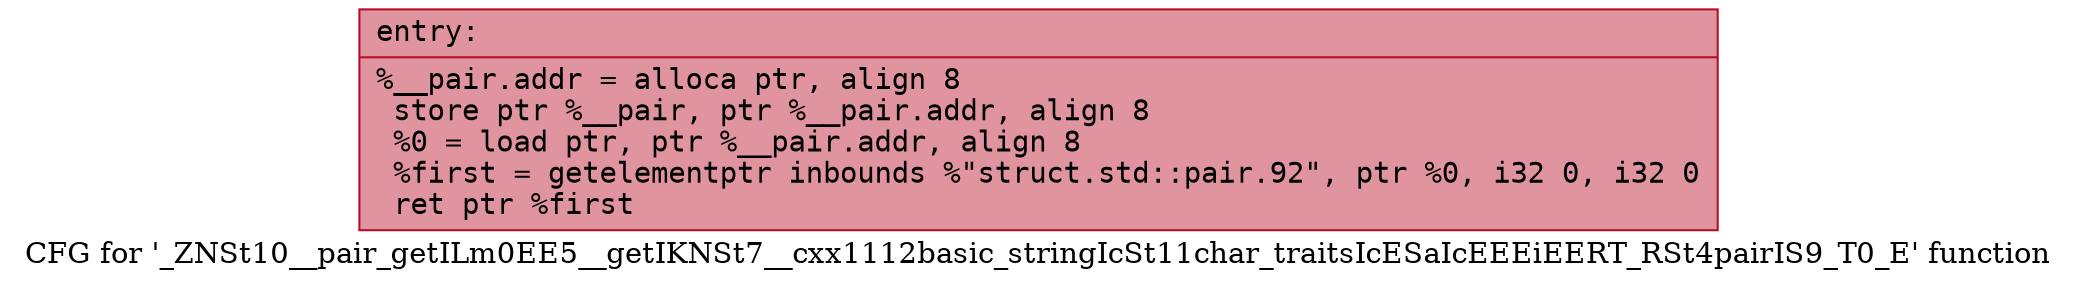 digraph "CFG for '_ZNSt10__pair_getILm0EE5__getIKNSt7__cxx1112basic_stringIcSt11char_traitsIcESaIcEEEiEERT_RSt4pairIS9_T0_E' function" {
	label="CFG for '_ZNSt10__pair_getILm0EE5__getIKNSt7__cxx1112basic_stringIcSt11char_traitsIcESaIcEEEiEERT_RSt4pairIS9_T0_E' function";

	Node0x55c7e0a60060 [shape=record,color="#b70d28ff", style=filled, fillcolor="#b70d2870" fontname="Courier",label="{entry:\l|  %__pair.addr = alloca ptr, align 8\l  store ptr %__pair, ptr %__pair.addr, align 8\l  %0 = load ptr, ptr %__pair.addr, align 8\l  %first = getelementptr inbounds %\"struct.std::pair.92\", ptr %0, i32 0, i32 0\l  ret ptr %first\l}"];
}

